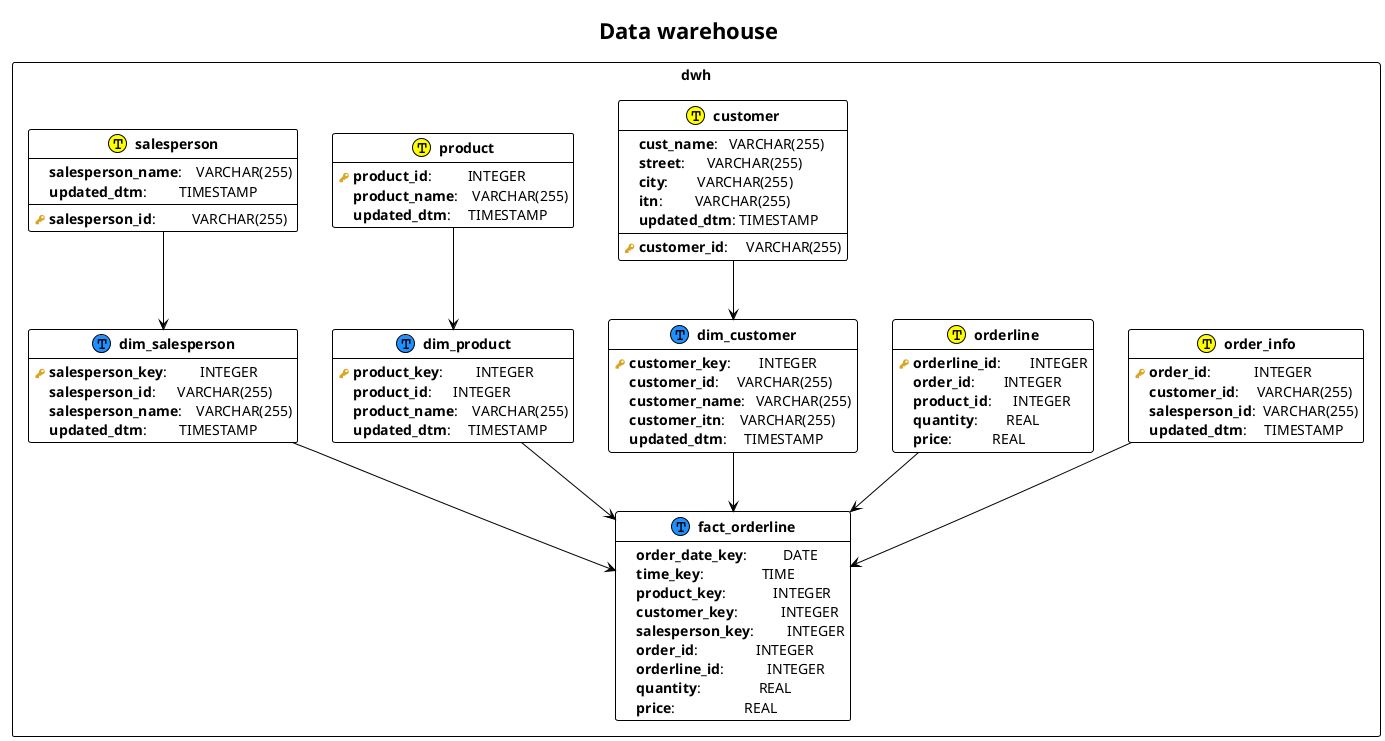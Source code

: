 @startuml
    !theme plain
    hide empty methods

    !procedure $schema($name, $slug)
        package "$name" as $slug <<Rectangle>>
    !endprocedure

    !procedure $table($name, $slug)
        entity "<b>$name</b>" as $slug << (T, DodgerBlue) >>
    !endprocedure

    !procedure $importtable($name, $slug)
        entity "<b>$name</b>" as $slug << (T, Yellow) >>
    !endprocedure

    !procedure $pk($name)
        <color:#GoldenRod><&key></color> <b>**$name**</b>
    !endprocedure

    !procedure $fk($name)
        <color:#Silver><&key></color> **$name**
    !endprocedure

    !procedure $uk($name)
        {field} <back:#Yellow> <color:#White><&media-record></color> **$name**
    !endprocedure

    !procedure $column($name)
        {field} <color:#White><&media-record></color> **$name**
    !endprocedure

    title "Data warehouse"

    $schema("dwh", "dwh") {
        $importtable("order_info", "order_info") {
            $pk("order_id"):            INTEGER
            $column("customer_id"):     VARCHAR(255)
            $column("salesperson_id"):  VARCHAR(255)
            $column("updated_dtm"):     TIMESTAMP
        }
        $importtable("orderline", "orderline") {
            $pk("orderline_id"):        INTEGER
            $column("order_id"):        INTEGER
            $column("product_id"):      INTEGER
            $column("quantity"):        REAL
            $column("price"):           REAL
        }
        $importtable("customer", "customer") {
            $pk("customer_id"):     VARCHAR(255)
            $column("cust_name"):   VARCHAR(255)
            $column("street"):      VARCHAR(255)
            $column("city"):        VARCHAR(255)
            $column("itn"):         VARCHAR(255)
            $column("updated_dtm"): TIMESTAMP
        }
        $importtable("product", "product") {
            $pk("product_id"):          INTEGER
            $column("product_name"):    VARCHAR(255)
            $column("updated_dtm"):     TIMESTAMP
        }
        $importtable("salesperson", "salesperson") {
            $pk("salesperson_id"):          VARCHAR(255)
            $column("salesperson_name"):    VARCHAR(255)
            $column("updated_dtm"):         TIMESTAMP
        }
        $table("fact_orderline", "fact_orderline") {
            $column("order_date_key"):          DATE
            $column("time_key"):                TIME
            $column("product_key"):             INTEGER
            $column("customer_key"):            INTEGER
            $column("salesperson_key"):         INTEGER
            $column("order_id"):                INTEGER
            $column("orderline_id"):            INTEGER
            $column("quantity"):                REAL
            $column("price"):                   REAL
        }
        $table("dim_customer", "dim_customer") {
            $pk("customer_key"):        INTEGER
            $column("customer_id"):     VARCHAR(255)
            $column("customer_name"):   VARCHAR(255)
            $column("customer_itn"):    VARCHAR(255)
            $column("updated_dtm"):     TIMESTAMP
        }
        $table("dim_product", "dim_product") {
            $pk("product_key"):         INTEGER
            $column("product_id"):      INTEGER
            $column("product_name"):    VARCHAR(255)
            $column("updated_dtm"):     TIMESTAMP
        }
        $table("dim_salesperson", "dim_salesperson") {
            $pk("salesperson_key"):         INTEGER
            $column("salesperson_id"):      VARCHAR(255)
            $column("salesperson_name"):    VARCHAR(255)
            $column("updated_dtm"):         TIMESTAMP
        }
    }
    dwh.customer --> dwh.dim_customer
    dwh.product --> dwh.dim_product
    dwh.salesperson --> dwh.dim_salesperson
    dwh.order_info --> dwh.fact_orderline
    dwh.orderline --> dwh.fact_orderline
    dwh.dim_customer --> dwh.fact_orderline
    dwh.dim_product --> dwh.fact_orderline
    dwh.dim_salesperson --> dwh.fact_orderline
@enduml